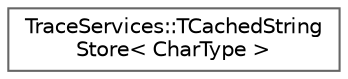 digraph "Graphical Class Hierarchy"
{
 // INTERACTIVE_SVG=YES
 // LATEX_PDF_SIZE
  bgcolor="transparent";
  edge [fontname=Helvetica,fontsize=10,labelfontname=Helvetica,labelfontsize=10];
  node [fontname=Helvetica,fontsize=10,shape=box,height=0.2,width=0.4];
  rankdir="LR";
  Node0 [id="Node000000",label="TraceServices::TCachedString\lStore\< CharType \>",height=0.2,width=0.4,color="grey40", fillcolor="white", style="filled",URL="$df/d5c/classTraceServices_1_1TCachedStringStore.html",tooltip="A deduplicating persistent string store."];
}
